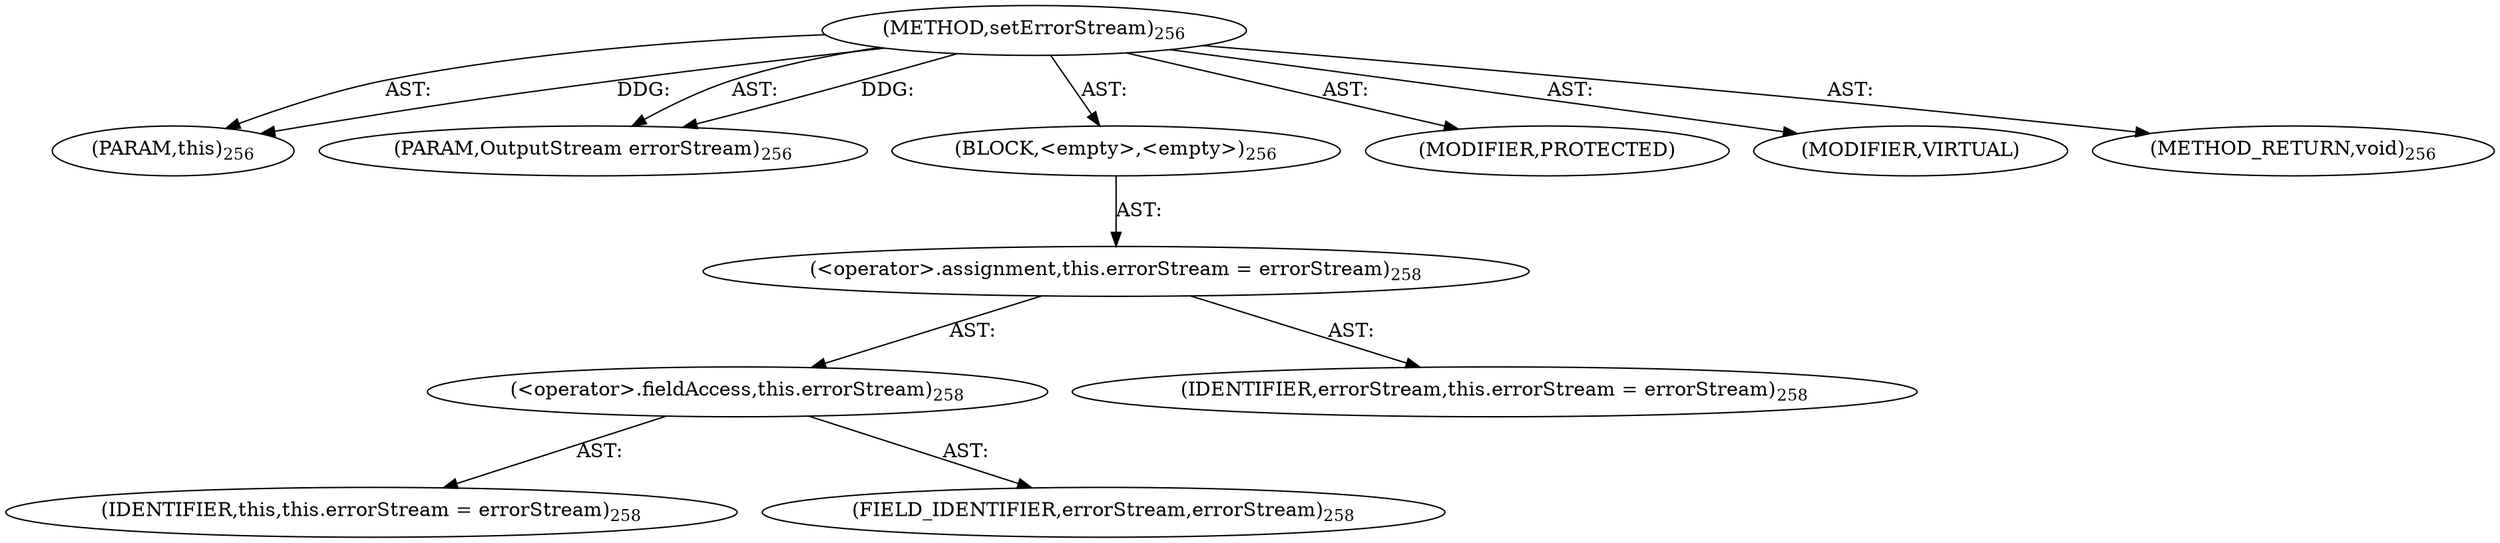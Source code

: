digraph "setErrorStream" {  
"111669149701" [label = <(METHOD,setErrorStream)<SUB>256</SUB>> ]
"115964116996" [label = <(PARAM,this)<SUB>256</SUB>> ]
"115964117029" [label = <(PARAM,OutputStream errorStream)<SUB>256</SUB>> ]
"25769803793" [label = <(BLOCK,&lt;empty&gt;,&lt;empty&gt;)<SUB>256</SUB>> ]
"30064771142" [label = <(&lt;operator&gt;.assignment,this.errorStream = errorStream)<SUB>258</SUB>> ]
"30064771143" [label = <(&lt;operator&gt;.fieldAccess,this.errorStream)<SUB>258</SUB>> ]
"68719476749" [label = <(IDENTIFIER,this,this.errorStream = errorStream)<SUB>258</SUB>> ]
"55834574871" [label = <(FIELD_IDENTIFIER,errorStream,errorStream)<SUB>258</SUB>> ]
"68719476849" [label = <(IDENTIFIER,errorStream,this.errorStream = errorStream)<SUB>258</SUB>> ]
"133143986212" [label = <(MODIFIER,PROTECTED)> ]
"133143986213" [label = <(MODIFIER,VIRTUAL)> ]
"128849018885" [label = <(METHOD_RETURN,void)<SUB>256</SUB>> ]
  "111669149701" -> "115964116996"  [ label = "AST: "] 
  "111669149701" -> "115964117029"  [ label = "AST: "] 
  "111669149701" -> "25769803793"  [ label = "AST: "] 
  "111669149701" -> "133143986212"  [ label = "AST: "] 
  "111669149701" -> "133143986213"  [ label = "AST: "] 
  "111669149701" -> "128849018885"  [ label = "AST: "] 
  "25769803793" -> "30064771142"  [ label = "AST: "] 
  "30064771142" -> "30064771143"  [ label = "AST: "] 
  "30064771142" -> "68719476849"  [ label = "AST: "] 
  "30064771143" -> "68719476749"  [ label = "AST: "] 
  "30064771143" -> "55834574871"  [ label = "AST: "] 
  "111669149701" -> "115964116996"  [ label = "DDG: "] 
  "111669149701" -> "115964117029"  [ label = "DDG: "] 
}
